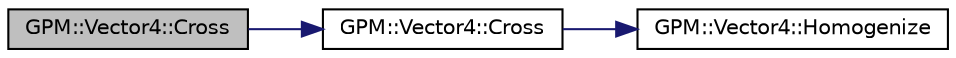 digraph "GPM::Vector4::Cross"
{
 // INTERACTIVE_SVG=YES
 // LATEX_PDF_SIZE
  edge [fontname="Helvetica",fontsize="10",labelfontname="Helvetica",labelfontsize="10"];
  node [fontname="Helvetica",fontsize="10",shape=record];
  rankdir="LR";
  Node105 [label="GPM::Vector4::Cross",height=0.2,width=0.4,color="black", fillcolor="grey75", style="filled", fontcolor="black",tooltip="Calculate the cross product between two vectors."];
  Node105 -> Node106 [color="midnightblue",fontsize="10",style="solid",fontname="Helvetica"];
  Node106 [label="GPM::Vector4::Cross",height=0.2,width=0.4,color="black", fillcolor="white", style="filled",URL="$struct_g_p_m_1_1_vector4.html#a17d6b299853f3350d18f80ab333aa692",tooltip="Calculate the cross product with other vector."];
  Node106 -> Node107 [color="midnightblue",fontsize="10",style="solid",fontname="Helvetica"];
  Node107 [label="GPM::Vector4::Homogenize",height=0.2,width=0.4,color="black", fillcolor="white", style="filled",URL="$struct_g_p_m_1_1_vector4.html#a314de04937269efa8179b1c8043ea3f4",tooltip="Homogenize the vector."];
}

